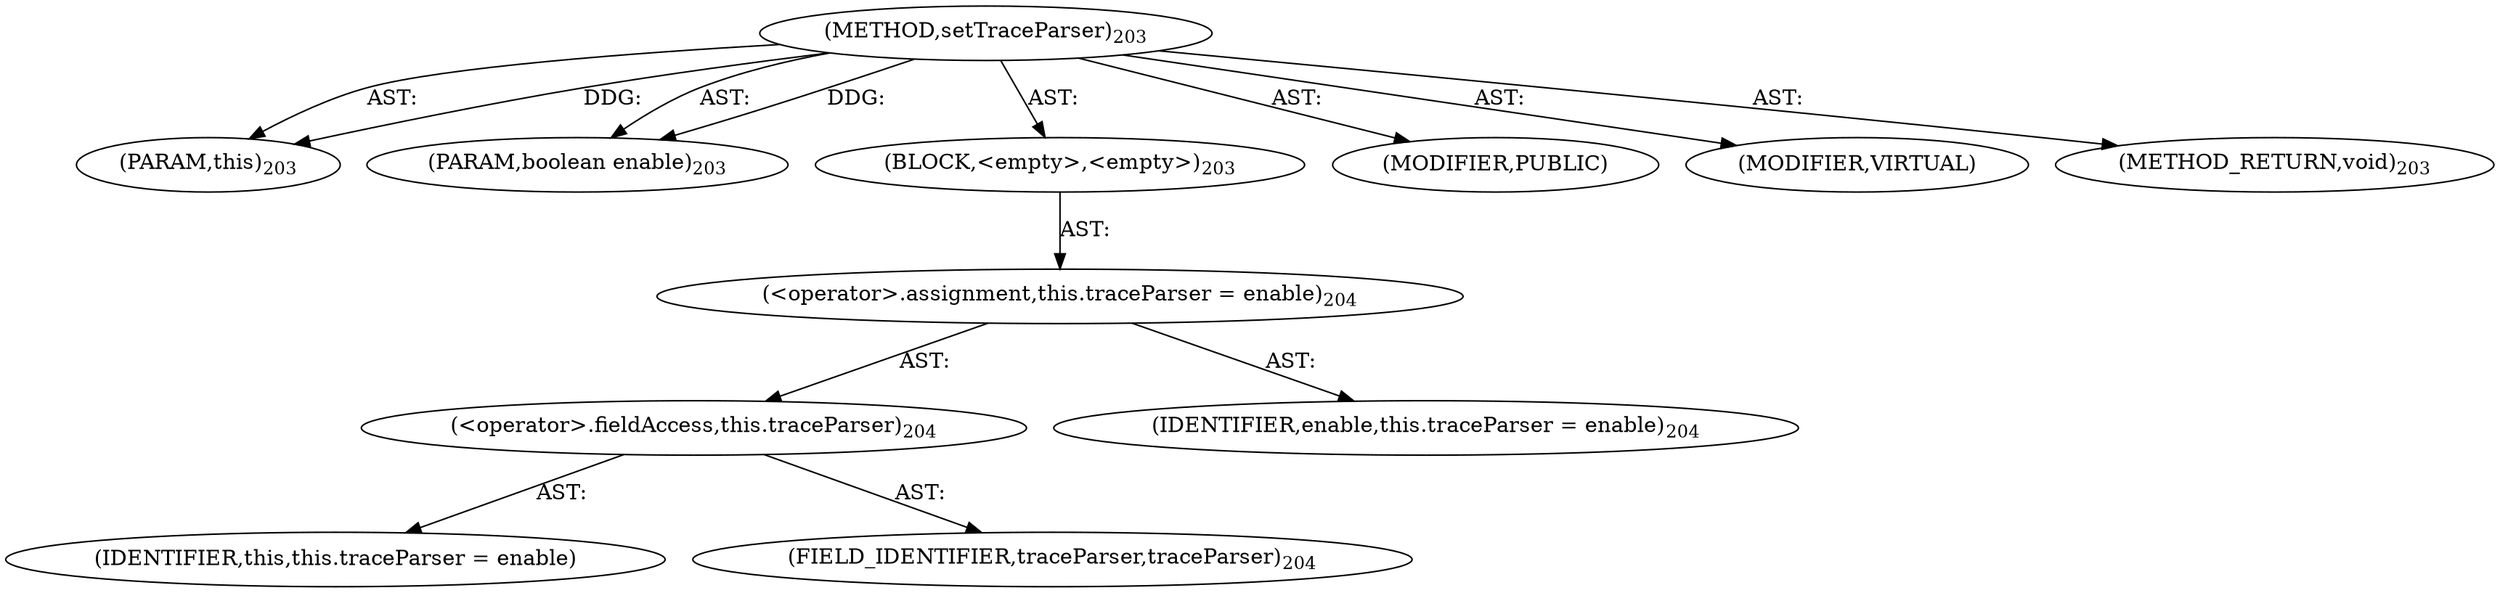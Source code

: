 digraph "setTraceParser" {  
"111669149705" [label = <(METHOD,setTraceParser)<SUB>203</SUB>> ]
"115964117018" [label = <(PARAM,this)<SUB>203</SUB>> ]
"115964117019" [label = <(PARAM,boolean enable)<SUB>203</SUB>> ]
"25769803787" [label = <(BLOCK,&lt;empty&gt;,&lt;empty&gt;)<SUB>203</SUB>> ]
"30064771124" [label = <(&lt;operator&gt;.assignment,this.traceParser = enable)<SUB>204</SUB>> ]
"30064771125" [label = <(&lt;operator&gt;.fieldAccess,this.traceParser)<SUB>204</SUB>> ]
"68719476800" [label = <(IDENTIFIER,this,this.traceParser = enable)> ]
"55834574866" [label = <(FIELD_IDENTIFIER,traceParser,traceParser)<SUB>204</SUB>> ]
"68719476801" [label = <(IDENTIFIER,enable,this.traceParser = enable)<SUB>204</SUB>> ]
"133143986208" [label = <(MODIFIER,PUBLIC)> ]
"133143986209" [label = <(MODIFIER,VIRTUAL)> ]
"128849018889" [label = <(METHOD_RETURN,void)<SUB>203</SUB>> ]
  "111669149705" -> "115964117018"  [ label = "AST: "] 
  "111669149705" -> "115964117019"  [ label = "AST: "] 
  "111669149705" -> "25769803787"  [ label = "AST: "] 
  "111669149705" -> "133143986208"  [ label = "AST: "] 
  "111669149705" -> "133143986209"  [ label = "AST: "] 
  "111669149705" -> "128849018889"  [ label = "AST: "] 
  "25769803787" -> "30064771124"  [ label = "AST: "] 
  "30064771124" -> "30064771125"  [ label = "AST: "] 
  "30064771124" -> "68719476801"  [ label = "AST: "] 
  "30064771125" -> "68719476800"  [ label = "AST: "] 
  "30064771125" -> "55834574866"  [ label = "AST: "] 
  "111669149705" -> "115964117018"  [ label = "DDG: "] 
  "111669149705" -> "115964117019"  [ label = "DDG: "] 
}
